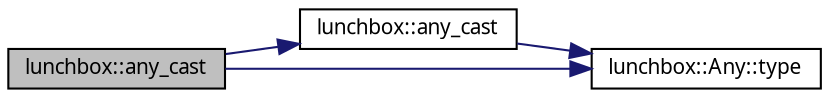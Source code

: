 digraph "lunchbox::any_cast"
{
  edge [fontname="Sans",fontsize="10",labelfontname="Sans",labelfontsize="10"];
  node [fontname="Sans",fontsize="10",shape=record];
  rankdir="LR";
  Node1 [label="lunchbox::any_cast",height=0.2,width=0.4,color="black", fillcolor="grey75", style="filled" fontcolor="black"];
  Node1 -> Node2 [color="midnightblue",fontsize="10",style="solid",fontname="Sans"];
  Node2 [label="lunchbox::any_cast",height=0.2,width=0.4,color="black", fillcolor="white", style="filled",URL="$namespacelunchbox.html#a7aea7913c27e87795ad4a2b9491e7dc4",tooltip="Retrieve the value stored in an Any including type checking. "];
  Node2 -> Node3 [color="midnightblue",fontsize="10",style="solid",fontname="Sans"];
  Node3 [label="lunchbox::Any::type",height=0.2,width=0.4,color="black", fillcolor="white", style="filled",URL="$classlunchbox_1_1_any.html#a04c199a530accb9316f8b94cb040f69e"];
  Node1 -> Node3 [color="midnightblue",fontsize="10",style="solid",fontname="Sans"];
}
